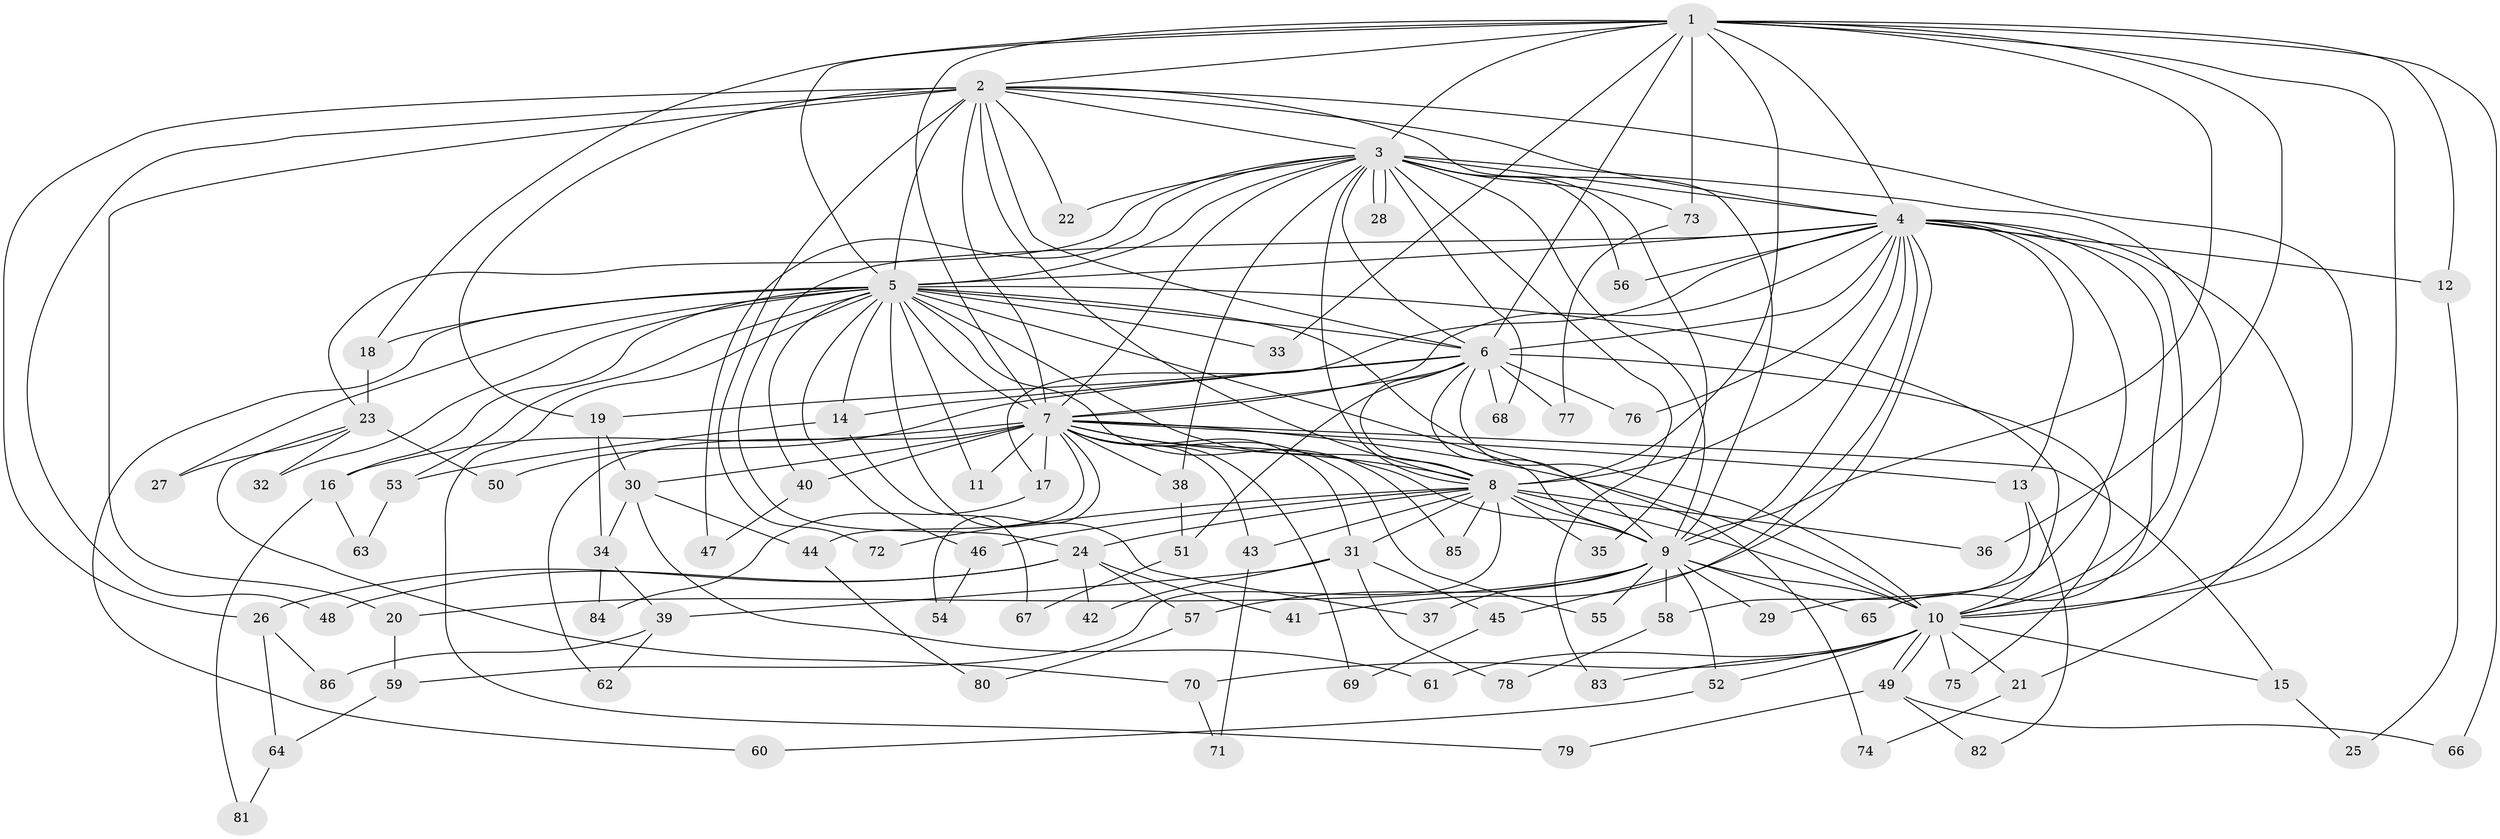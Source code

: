 // Generated by graph-tools (version 1.1) at 2025/43/03/09/25 04:43:39]
// undirected, 86 vertices, 197 edges
graph export_dot {
graph [start="1"]
  node [color=gray90,style=filled];
  1;
  2;
  3;
  4;
  5;
  6;
  7;
  8;
  9;
  10;
  11;
  12;
  13;
  14;
  15;
  16;
  17;
  18;
  19;
  20;
  21;
  22;
  23;
  24;
  25;
  26;
  27;
  28;
  29;
  30;
  31;
  32;
  33;
  34;
  35;
  36;
  37;
  38;
  39;
  40;
  41;
  42;
  43;
  44;
  45;
  46;
  47;
  48;
  49;
  50;
  51;
  52;
  53;
  54;
  55;
  56;
  57;
  58;
  59;
  60;
  61;
  62;
  63;
  64;
  65;
  66;
  67;
  68;
  69;
  70;
  71;
  72;
  73;
  74;
  75;
  76;
  77;
  78;
  79;
  80;
  81;
  82;
  83;
  84;
  85;
  86;
  1 -- 2;
  1 -- 3;
  1 -- 4;
  1 -- 5;
  1 -- 6;
  1 -- 7;
  1 -- 8;
  1 -- 9;
  1 -- 10;
  1 -- 12;
  1 -- 18;
  1 -- 33;
  1 -- 36;
  1 -- 66;
  1 -- 73;
  2 -- 3;
  2 -- 4;
  2 -- 5;
  2 -- 6;
  2 -- 7;
  2 -- 8;
  2 -- 9;
  2 -- 10;
  2 -- 19;
  2 -- 20;
  2 -- 22;
  2 -- 26;
  2 -- 48;
  2 -- 72;
  3 -- 4;
  3 -- 5;
  3 -- 6;
  3 -- 7;
  3 -- 8;
  3 -- 9;
  3 -- 10;
  3 -- 22;
  3 -- 23;
  3 -- 28;
  3 -- 28;
  3 -- 35;
  3 -- 38;
  3 -- 47;
  3 -- 56;
  3 -- 68;
  3 -- 73;
  3 -- 83;
  4 -- 5;
  4 -- 6;
  4 -- 7;
  4 -- 8;
  4 -- 9;
  4 -- 10;
  4 -- 12;
  4 -- 13;
  4 -- 17;
  4 -- 21;
  4 -- 24;
  4 -- 29;
  4 -- 41;
  4 -- 45;
  4 -- 56;
  4 -- 65;
  4 -- 76;
  5 -- 6;
  5 -- 7;
  5 -- 8;
  5 -- 9;
  5 -- 10;
  5 -- 11;
  5 -- 14;
  5 -- 16;
  5 -- 18;
  5 -- 27;
  5 -- 32;
  5 -- 33;
  5 -- 37;
  5 -- 40;
  5 -- 46;
  5 -- 53;
  5 -- 60;
  5 -- 74;
  5 -- 79;
  5 -- 85;
  6 -- 7;
  6 -- 8;
  6 -- 9;
  6 -- 10;
  6 -- 14;
  6 -- 19;
  6 -- 50;
  6 -- 51;
  6 -- 68;
  6 -- 75;
  6 -- 76;
  6 -- 77;
  7 -- 8;
  7 -- 9;
  7 -- 10;
  7 -- 11;
  7 -- 13;
  7 -- 15;
  7 -- 16;
  7 -- 17;
  7 -- 30;
  7 -- 31;
  7 -- 38;
  7 -- 40;
  7 -- 43;
  7 -- 44;
  7 -- 54;
  7 -- 55;
  7 -- 62;
  7 -- 69;
  8 -- 9;
  8 -- 10;
  8 -- 24;
  8 -- 31;
  8 -- 35;
  8 -- 36;
  8 -- 43;
  8 -- 46;
  8 -- 59;
  8 -- 72;
  8 -- 85;
  9 -- 10;
  9 -- 20;
  9 -- 29;
  9 -- 37;
  9 -- 52;
  9 -- 55;
  9 -- 57;
  9 -- 58;
  9 -- 65;
  10 -- 15;
  10 -- 21;
  10 -- 49;
  10 -- 49;
  10 -- 52;
  10 -- 61;
  10 -- 70;
  10 -- 75;
  10 -- 83;
  12 -- 25;
  13 -- 58;
  13 -- 82;
  14 -- 53;
  14 -- 67;
  15 -- 25;
  16 -- 63;
  16 -- 81;
  17 -- 84;
  18 -- 23;
  19 -- 30;
  19 -- 34;
  20 -- 59;
  21 -- 74;
  23 -- 27;
  23 -- 32;
  23 -- 50;
  23 -- 70;
  24 -- 26;
  24 -- 41;
  24 -- 42;
  24 -- 48;
  24 -- 57;
  26 -- 64;
  26 -- 86;
  30 -- 34;
  30 -- 44;
  30 -- 61;
  31 -- 39;
  31 -- 42;
  31 -- 45;
  31 -- 78;
  34 -- 39;
  34 -- 84;
  38 -- 51;
  39 -- 62;
  39 -- 86;
  40 -- 47;
  43 -- 71;
  44 -- 80;
  45 -- 69;
  46 -- 54;
  49 -- 66;
  49 -- 79;
  49 -- 82;
  51 -- 67;
  52 -- 60;
  53 -- 63;
  57 -- 80;
  58 -- 78;
  59 -- 64;
  64 -- 81;
  70 -- 71;
  73 -- 77;
}
